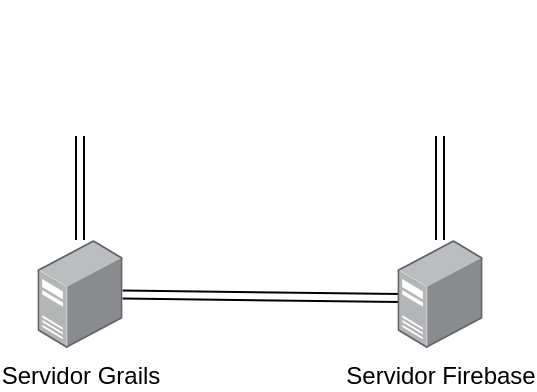 <mxfile version="13.0.8" type="device"><diagram id="9MPT0jQKdi787GtlibjV" name="Page-1"><mxGraphModel dx="868" dy="479" grid="1" gridSize="10" guides="1" tooltips="1" connect="1" arrows="1" fold="1" page="1" pageScale="1" pageWidth="827" pageHeight="1169" math="0" shadow="0"><root><mxCell id="0"/><mxCell id="1" parent="0"/><mxCell id="b0BNDwqRNmZBymz6yS1_-10" style="edgeStyle=none;shape=link;rounded=0;orthogonalLoop=1;jettySize=auto;html=1;entryX=0.031;entryY=0.537;entryDx=0;entryDy=0;entryPerimeter=0;" edge="1" parent="1" source="b0BNDwqRNmZBymz6yS1_-1" target="b0BNDwqRNmZBymz6yS1_-2"><mxGeometry relative="1" as="geometry"/></mxCell><mxCell id="b0BNDwqRNmZBymz6yS1_-1" value="Servidor Grails" style="points=[];aspect=fixed;html=1;align=center;shadow=0;dashed=0;image;image=img/lib/allied_telesis/computer_and_terminals/Server_Desktop.svg;" vertex="1" parent="1"><mxGeometry x="132.7" y="170" width="42.6" height="54" as="geometry"/></mxCell><mxCell id="b0BNDwqRNmZBymz6yS1_-2" value="Servidor Firebase" style="points=[];aspect=fixed;html=1;align=center;shadow=0;dashed=0;image;image=img/lib/allied_telesis/computer_and_terminals/Server_Desktop.svg;" vertex="1" parent="1"><mxGeometry x="312.7" y="170" width="42.6" height="54" as="geometry"/></mxCell><mxCell id="b0BNDwqRNmZBymz6yS1_-7" style="edgeStyle=none;shape=link;rounded=0;orthogonalLoop=1;jettySize=auto;html=1;" edge="1" parent="1" source="b0BNDwqRNmZBymz6yS1_-4" target="b0BNDwqRNmZBymz6yS1_-1"><mxGeometry relative="1" as="geometry"/></mxCell><mxCell id="b0BNDwqRNmZBymz6yS1_-4" value="" style="shape=image;html=1;verticalAlign=top;verticalLabelPosition=bottom;labelBackgroundColor=#ffffff;imageAspect=0;aspect=fixed;image=https://cdn3.iconfinder.com/data/icons/logos-and-brands-adobe/512/21_Angular-128.png" vertex="1" parent="1"><mxGeometry x="120" y="50" width="68" height="68" as="geometry"/></mxCell><mxCell id="b0BNDwqRNmZBymz6yS1_-9" style="edgeStyle=none;shape=link;rounded=0;orthogonalLoop=1;jettySize=auto;html=1;" edge="1" parent="1" source="b0BNDwqRNmZBymz6yS1_-8" target="b0BNDwqRNmZBymz6yS1_-2"><mxGeometry relative="1" as="geometry"/></mxCell><mxCell id="b0BNDwqRNmZBymz6yS1_-8" value="" style="shape=image;html=1;verticalAlign=top;verticalLabelPosition=bottom;labelBackgroundColor=#ffffff;imageAspect=0;aspect=fixed;image=https://cdn4.iconfinder.com/data/icons/ionicons/512/icon-ionic-128.png" vertex="1" parent="1"><mxGeometry x="300" y="50" width="68" height="68" as="geometry"/></mxCell></root></mxGraphModel></diagram></mxfile>